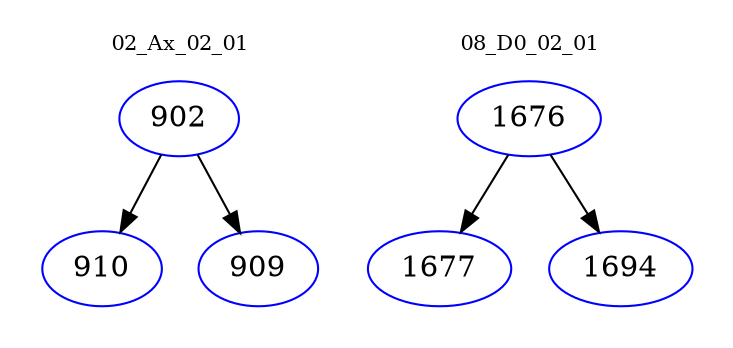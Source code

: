 digraph{
subgraph cluster_0 {
color = white
label = "02_Ax_02_01";
fontsize=10;
T0_902 [label="902", color="blue"]
T0_902 -> T0_910 [color="black"]
T0_910 [label="910", color="blue"]
T0_902 -> T0_909 [color="black"]
T0_909 [label="909", color="blue"]
}
subgraph cluster_1 {
color = white
label = "08_D0_02_01";
fontsize=10;
T1_1676 [label="1676", color="blue"]
T1_1676 -> T1_1677 [color="black"]
T1_1677 [label="1677", color="blue"]
T1_1676 -> T1_1694 [color="black"]
T1_1694 [label="1694", color="blue"]
}
}
